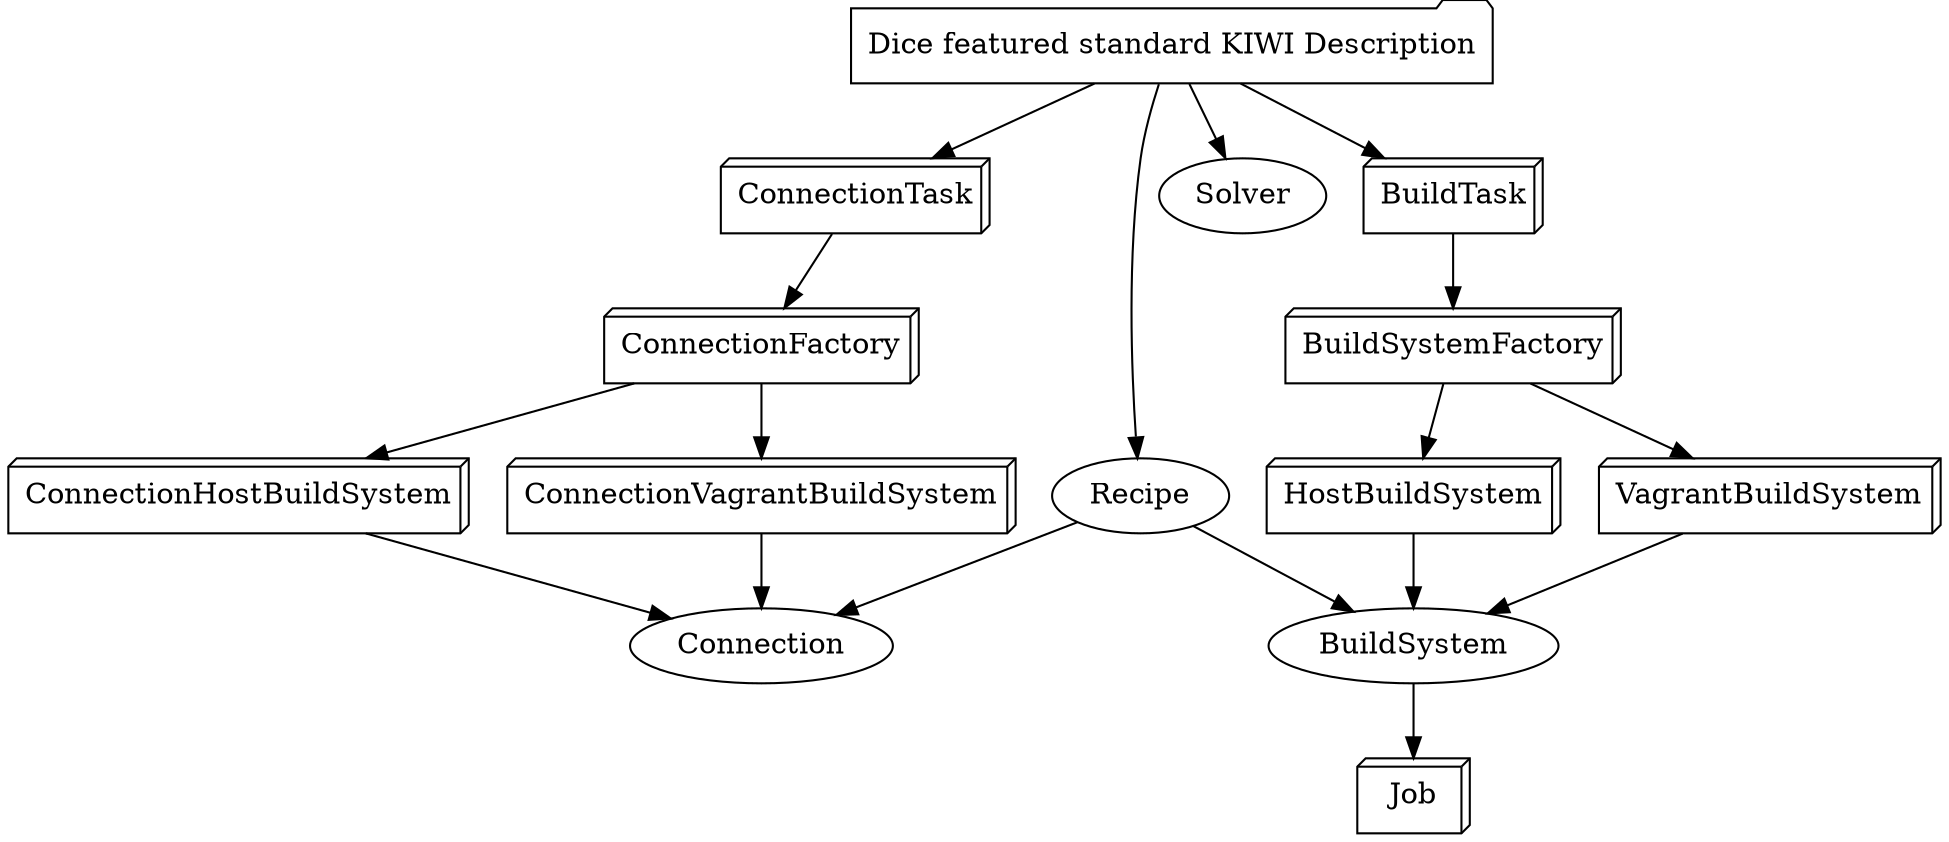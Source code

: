 // dot -Gsplines=ortho -Tpng -oMyGraph.png dice/.dice.dot

digraph G {
  {
    node [shape=box3d]
    Job
    BuildSystemFactory
    HostBuildSystem
    VagrantBuildSystem
    ConnectionTask
    BuildTask
    ConnectionFactory
    ConnectionHostBuildSystem
    ConnectionVagrantBuildSystem
//    Command
//    DiceConfig
  }
  
  {
    node [shape=folder]
    Description [label="Dice featured standard KIWI Description"]
  }

  {
//    Logger
    Solver
    Recipe
    BuildSystem
  }

  Description -> BuildTask

  Description -> Solver

  Description -> ConnectionTask

  Description -> Recipe


  BuildSystemFactory -> HostBuildSystem
  BuildSystemFactory -> VagrantBuildSystem

  BuildTask -> BuildSystemFactory

  HostBuildSystem -> BuildSystem
  VagrantBuildSystem -> BuildSystem

  BuildSystem -> Job
  Recipe -> BuildSystem

  ConnectionFactory -> ConnectionHostBuildSystem
  ConnectionFactory -> ConnectionVagrantBuildSystem

  ConnectionTask -> ConnectionFactory

  ConnectionHostBuildSystem -> Connection
  ConnectionVagrantBuildSystem -> Connection

  Recipe -> Connection

//  DiceConfig -> Recipe

}
